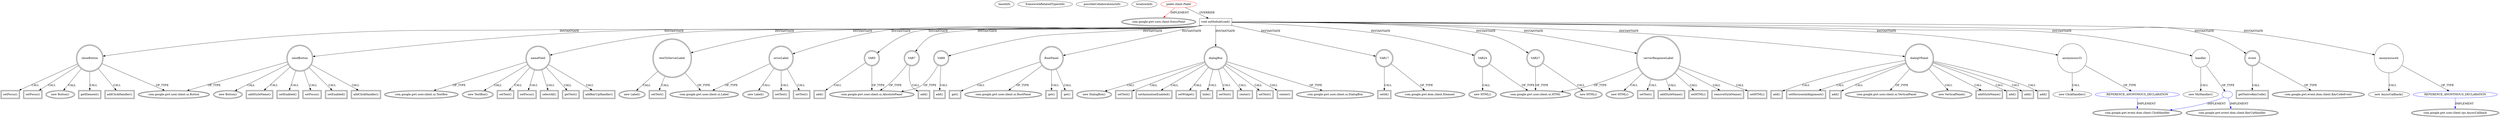 digraph {
baseInfo[graphId=3621,category="extension_graph",isAnonymous=false,possibleRelation=true]
frameworkRelatedTypesInfo[0="com.google.gwt.core.client.EntryPoint"]
possibleCollaborationsInfo[0="3621~OVERRIDING_METHOD_DECLARATION-INSTANTIATION-~com.google.gwt.core.client.EntryPoint ~com.google.gwt.user.client.rpc.AsyncCallback ~false~true",1="3621~OVERRIDING_METHOD_DECLARATION-INSTANTIATION-~com.google.gwt.core.client.EntryPoint ~com.google.gwt.event.dom.client.ClickHandler ~false~true",2="3621~OVERRIDING_METHOD_DECLARATION-INSTANTIATION-~com.google.gwt.core.client.EntryPoint ~com.google.gwt.event.dom.client.ClickHandler com.google.gwt.event.dom.client.KeyUpHandler ~false~false"]
locationInfo[projectName="lferna-Padel",filePath="/lferna-Padel/Padel-master/src/padel/client/Padel.java",contextSignature="Padel",graphId="3621"]
0[label="padel.client.Padel",vertexType="ROOT_CLIENT_CLASS_DECLARATION",isFrameworkType=false,color=red]
1[label="com.google.gwt.core.client.EntryPoint",vertexType="FRAMEWORK_INTERFACE_TYPE",isFrameworkType=true,peripheries=2]
2[label="void onModuleLoad()",vertexType="OVERRIDING_METHOD_DECLARATION",isFrameworkType=false,shape=box]
4[label="sendButton",vertexType="VARIABLE_EXPRESION",isFrameworkType=true,peripheries=2,shape=circle]
5[label="com.google.gwt.user.client.ui.Button",vertexType="FRAMEWORK_CLASS_TYPE",isFrameworkType=true,peripheries=2]
3[label="new Button()",vertexType="CONSTRUCTOR_CALL",isFrameworkType=true,peripheries=2]
7[label="nameField",vertexType="VARIABLE_EXPRESION",isFrameworkType=true,peripheries=2,shape=circle]
8[label="com.google.gwt.user.client.ui.TextBox",vertexType="FRAMEWORK_CLASS_TYPE",isFrameworkType=true,peripheries=2]
6[label="new TextBox()",vertexType="CONSTRUCTOR_CALL",isFrameworkType=true,peripheries=2]
10[label="setText()",vertexType="INSIDE_CALL",isFrameworkType=true,peripheries=2,shape=box]
12[label="errorLabel",vertexType="VARIABLE_EXPRESION",isFrameworkType=true,peripheries=2,shape=circle]
13[label="com.google.gwt.user.client.ui.Label",vertexType="FRAMEWORK_CLASS_TYPE",isFrameworkType=true,peripheries=2]
11[label="new Label()",vertexType="CONSTRUCTOR_CALL",isFrameworkType=true,peripheries=2]
15[label="addStyleName()",vertexType="INSIDE_CALL",isFrameworkType=true,peripheries=2,shape=box]
16[label="VAR5",vertexType="VARIABLE_EXPRESION",isFrameworkType=true,peripheries=2,shape=circle]
18[label="com.google.gwt.user.client.ui.AbsolutePanel",vertexType="FRAMEWORK_CLASS_TYPE",isFrameworkType=true,peripheries=2]
17[label="add()",vertexType="INSIDE_CALL",isFrameworkType=true,peripheries=2,shape=box]
19[label="RootPanel",vertexType="VARIABLE_EXPRESION",isFrameworkType=true,peripheries=2,shape=circle]
21[label="com.google.gwt.user.client.ui.RootPanel",vertexType="FRAMEWORK_CLASS_TYPE",isFrameworkType=true,peripheries=2]
20[label="get()",vertexType="INSIDE_CALL",isFrameworkType=true,peripheries=2,shape=box]
22[label="VAR7",vertexType="VARIABLE_EXPRESION",isFrameworkType=true,peripheries=2,shape=circle]
23[label="add()",vertexType="INSIDE_CALL",isFrameworkType=true,peripheries=2,shape=box]
26[label="get()",vertexType="INSIDE_CALL",isFrameworkType=true,peripheries=2,shape=box]
27[label="VAR9",vertexType="VARIABLE_EXPRESION",isFrameworkType=true,peripheries=2,shape=circle]
28[label="add()",vertexType="INSIDE_CALL",isFrameworkType=true,peripheries=2,shape=box]
31[label="get()",vertexType="INSIDE_CALL",isFrameworkType=true,peripheries=2,shape=box]
33[label="setFocus()",vertexType="INSIDE_CALL",isFrameworkType=true,peripheries=2,shape=box]
35[label="selectAll()",vertexType="INSIDE_CALL",isFrameworkType=true,peripheries=2,shape=box]
37[label="dialogBox",vertexType="VARIABLE_EXPRESION",isFrameworkType=true,peripheries=2,shape=circle]
38[label="com.google.gwt.user.client.ui.DialogBox",vertexType="FRAMEWORK_CLASS_TYPE",isFrameworkType=true,peripheries=2]
36[label="new DialogBox()",vertexType="CONSTRUCTOR_CALL",isFrameworkType=true,peripheries=2]
40[label="setText()",vertexType="INSIDE_CALL",isFrameworkType=true,peripheries=2,shape=box]
42[label="setAnimationEnabled()",vertexType="INSIDE_CALL",isFrameworkType=true,peripheries=2,shape=box]
44[label="closeButton",vertexType="VARIABLE_EXPRESION",isFrameworkType=true,peripheries=2,shape=circle]
43[label="new Button()",vertexType="CONSTRUCTOR_CALL",isFrameworkType=true,peripheries=2]
46[label="VAR17",vertexType="VARIABLE_EXPRESION",isFrameworkType=true,peripheries=2,shape=circle]
48[label="com.google.gwt.dom.client.Element",vertexType="FRAMEWORK_CLASS_TYPE",isFrameworkType=true,peripheries=2]
47[label="setId()",vertexType="INSIDE_CALL",isFrameworkType=true,peripheries=2,shape=box]
50[label="getElement()",vertexType="INSIDE_CALL",isFrameworkType=true,peripheries=2,shape=box]
52[label="textToServerLabel",vertexType="VARIABLE_EXPRESION",isFrameworkType=true,peripheries=2,shape=circle]
51[label="new Label()",vertexType="CONSTRUCTOR_CALL",isFrameworkType=true,peripheries=2]
55[label="serverResponseLabel",vertexType="VARIABLE_EXPRESION",isFrameworkType=true,peripheries=2,shape=circle]
56[label="com.google.gwt.user.client.ui.HTML",vertexType="FRAMEWORK_CLASS_TYPE",isFrameworkType=true,peripheries=2]
54[label="new HTML()",vertexType="CONSTRUCTOR_CALL",isFrameworkType=true,peripheries=2]
58[label="dialogVPanel",vertexType="VARIABLE_EXPRESION",isFrameworkType=true,peripheries=2,shape=circle]
59[label="com.google.gwt.user.client.ui.VerticalPanel",vertexType="FRAMEWORK_CLASS_TYPE",isFrameworkType=true,peripheries=2]
57[label="new VerticalPanel()",vertexType="CONSTRUCTOR_CALL",isFrameworkType=true,peripheries=2]
61[label="addStyleName()",vertexType="INSIDE_CALL",isFrameworkType=true,peripheries=2,shape=box]
63[label="add()",vertexType="INSIDE_CALL",isFrameworkType=true,peripheries=2,shape=box]
65[label="VAR24",vertexType="VARIABLE_EXPRESION",isFrameworkType=true,peripheries=2,shape=circle]
64[label="new HTML()",vertexType="CONSTRUCTOR_CALL",isFrameworkType=true,peripheries=2]
68[label="add()",vertexType="INSIDE_CALL",isFrameworkType=true,peripheries=2,shape=box]
70[label="add()",vertexType="INSIDE_CALL",isFrameworkType=true,peripheries=2,shape=box]
72[label="VAR27",vertexType="VARIABLE_EXPRESION",isFrameworkType=true,peripheries=2,shape=circle]
71[label="new HTML()",vertexType="CONSTRUCTOR_CALL",isFrameworkType=true,peripheries=2]
75[label="add()",vertexType="INSIDE_CALL",isFrameworkType=true,peripheries=2,shape=box]
77[label="setHorizontalAlignment()",vertexType="INSIDE_CALL",isFrameworkType=true,peripheries=2,shape=box]
79[label="add()",vertexType="INSIDE_CALL",isFrameworkType=true,peripheries=2,shape=box]
81[label="setWidget()",vertexType="INSIDE_CALL",isFrameworkType=true,peripheries=2,shape=box]
83[label="addClickHandler()",vertexType="INSIDE_CALL",isFrameworkType=true,peripheries=2,shape=box]
85[label="anonymous33",vertexType="VARIABLE_EXPRESION",isFrameworkType=false,shape=circle]
86[label="REFERENCE_ANONYMOUS_DECLARATION",vertexType="REFERENCE_ANONYMOUS_DECLARATION",isFrameworkType=false,color=blue]
87[label="com.google.gwt.event.dom.client.ClickHandler",vertexType="FRAMEWORK_INTERFACE_TYPE",isFrameworkType=true,peripheries=2]
84[label="new ClickHandler()",vertexType="CONSTRUCTOR_CALL",isFrameworkType=false]
89[label="hide()",vertexType="INSIDE_CALL",isFrameworkType=true,peripheries=2,shape=box]
91[label="setEnabled()",vertexType="INSIDE_CALL",isFrameworkType=true,peripheries=2,shape=box]
93[label="setFocus()",vertexType="INSIDE_CALL",isFrameworkType=true,peripheries=2,shape=box]
94[label="event",vertexType="VARIABLE_EXPRESION",isFrameworkType=true,peripheries=2,shape=circle]
96[label="com.google.gwt.event.dom.client.KeyCodeEvent",vertexType="FRAMEWORK_CLASS_TYPE",isFrameworkType=true,peripheries=2]
95[label="getNativeKeyCode()",vertexType="INSIDE_CALL",isFrameworkType=true,peripheries=2,shape=box]
98[label="setText()",vertexType="INSIDE_CALL",isFrameworkType=true,peripheries=2,shape=box]
100[label="getText()",vertexType="INSIDE_CALL",isFrameworkType=true,peripheries=2,shape=box]
102[label="setText()",vertexType="INSIDE_CALL",isFrameworkType=true,peripheries=2,shape=box]
104[label="setEnabled()",vertexType="INSIDE_CALL",isFrameworkType=true,peripheries=2,shape=box]
106[label="setText()",vertexType="INSIDE_CALL",isFrameworkType=true,peripheries=2,shape=box]
108[label="setText()",vertexType="INSIDE_CALL",isFrameworkType=true,peripheries=2,shape=box]
110[label="anonymous44",vertexType="VARIABLE_EXPRESION",isFrameworkType=false,shape=circle]
111[label="REFERENCE_ANONYMOUS_DECLARATION",vertexType="REFERENCE_ANONYMOUS_DECLARATION",isFrameworkType=false,color=blue]
112[label="com.google.gwt.user.client.rpc.AsyncCallback",vertexType="FRAMEWORK_INTERFACE_TYPE",isFrameworkType=true,peripheries=2]
109[label="new AsyncCallback()",vertexType="CONSTRUCTOR_CALL",isFrameworkType=false]
114[label="setText()",vertexType="INSIDE_CALL",isFrameworkType=true,peripheries=2,shape=box]
116[label="addStyleName()",vertexType="INSIDE_CALL",isFrameworkType=true,peripheries=2,shape=box]
118[label="setHTML()",vertexType="INSIDE_CALL",isFrameworkType=true,peripheries=2,shape=box]
120[label="center()",vertexType="INSIDE_CALL",isFrameworkType=true,peripheries=2,shape=box]
122[label="setFocus()",vertexType="INSIDE_CALL",isFrameworkType=true,peripheries=2,shape=box]
124[label="setText()",vertexType="INSIDE_CALL",isFrameworkType=true,peripheries=2,shape=box]
126[label="removeStyleName()",vertexType="INSIDE_CALL",isFrameworkType=true,peripheries=2,shape=box]
128[label="setHTML()",vertexType="INSIDE_CALL",isFrameworkType=true,peripheries=2,shape=box]
130[label="center()",vertexType="INSIDE_CALL",isFrameworkType=true,peripheries=2,shape=box]
132[label="setFocus()",vertexType="INSIDE_CALL",isFrameworkType=true,peripheries=2,shape=box]
134[label="handler",vertexType="VARIABLE_EXPRESION",isFrameworkType=false,shape=circle]
135[label="",vertexType="REFERENCE_CLIENT_CLASS_DECLARATION",isFrameworkType=false,color=blue]
137[label="com.google.gwt.event.dom.client.KeyUpHandler",vertexType="FRAMEWORK_INTERFACE_TYPE",isFrameworkType=true,peripheries=2]
133[label="new MyHandler()",vertexType="CONSTRUCTOR_CALL",isFrameworkType=false]
139[label="addClickHandler()",vertexType="INSIDE_CALL",isFrameworkType=true,peripheries=2,shape=box]
141[label="addKeyUpHandler()",vertexType="INSIDE_CALL",isFrameworkType=true,peripheries=2,shape=box]
0->1[label="IMPLEMENT",color=red]
0->2[label="OVERRIDE"]
2->4[label="INSTANTIATE"]
4->5[label="OF_TYPE"]
4->3[label="CALL"]
2->7[label="INSTANTIATE"]
7->8[label="OF_TYPE"]
7->6[label="CALL"]
7->10[label="CALL"]
2->12[label="INSTANTIATE"]
12->13[label="OF_TYPE"]
12->11[label="CALL"]
4->15[label="CALL"]
2->16[label="INSTANTIATE"]
16->18[label="OF_TYPE"]
16->17[label="CALL"]
2->19[label="INSTANTIATE"]
19->21[label="OF_TYPE"]
19->20[label="CALL"]
2->22[label="INSTANTIATE"]
22->18[label="OF_TYPE"]
22->23[label="CALL"]
19->26[label="CALL"]
2->27[label="INSTANTIATE"]
27->18[label="OF_TYPE"]
27->28[label="CALL"]
19->31[label="CALL"]
7->33[label="CALL"]
7->35[label="CALL"]
2->37[label="INSTANTIATE"]
37->38[label="OF_TYPE"]
37->36[label="CALL"]
37->40[label="CALL"]
37->42[label="CALL"]
2->44[label="INSTANTIATE"]
44->5[label="OF_TYPE"]
44->43[label="CALL"]
2->46[label="INSTANTIATE"]
46->48[label="OF_TYPE"]
46->47[label="CALL"]
44->50[label="CALL"]
2->52[label="INSTANTIATE"]
52->13[label="OF_TYPE"]
52->51[label="CALL"]
2->55[label="INSTANTIATE"]
55->56[label="OF_TYPE"]
55->54[label="CALL"]
2->58[label="INSTANTIATE"]
58->59[label="OF_TYPE"]
58->57[label="CALL"]
58->61[label="CALL"]
58->63[label="CALL"]
2->65[label="INSTANTIATE"]
65->56[label="OF_TYPE"]
65->64[label="CALL"]
58->68[label="CALL"]
58->70[label="CALL"]
2->72[label="INSTANTIATE"]
72->56[label="OF_TYPE"]
72->71[label="CALL"]
58->75[label="CALL"]
58->77[label="CALL"]
58->79[label="CALL"]
37->81[label="CALL"]
44->83[label="CALL"]
2->85[label="INSTANTIATE"]
86->87[label="IMPLEMENT",color=blue]
85->86[label="OF_TYPE"]
85->84[label="CALL"]
37->89[label="CALL"]
4->91[label="CALL"]
4->93[label="CALL"]
2->94[label="INSTANTIATE"]
94->96[label="OF_TYPE"]
94->95[label="CALL"]
12->98[label="CALL"]
7->100[label="CALL"]
12->102[label="CALL"]
4->104[label="CALL"]
52->106[label="CALL"]
55->108[label="CALL"]
2->110[label="INSTANTIATE"]
111->112[label="IMPLEMENT",color=blue]
110->111[label="OF_TYPE"]
110->109[label="CALL"]
37->114[label="CALL"]
55->116[label="CALL"]
55->118[label="CALL"]
37->120[label="CALL"]
44->122[label="CALL"]
37->124[label="CALL"]
55->126[label="CALL"]
55->128[label="CALL"]
37->130[label="CALL"]
44->132[label="CALL"]
2->134[label="INSTANTIATE"]
135->87[label="IMPLEMENT",color=blue]
135->137[label="IMPLEMENT",color=blue]
134->135[label="OF_TYPE"]
134->133[label="CALL"]
4->139[label="CALL"]
7->141[label="CALL"]
}
